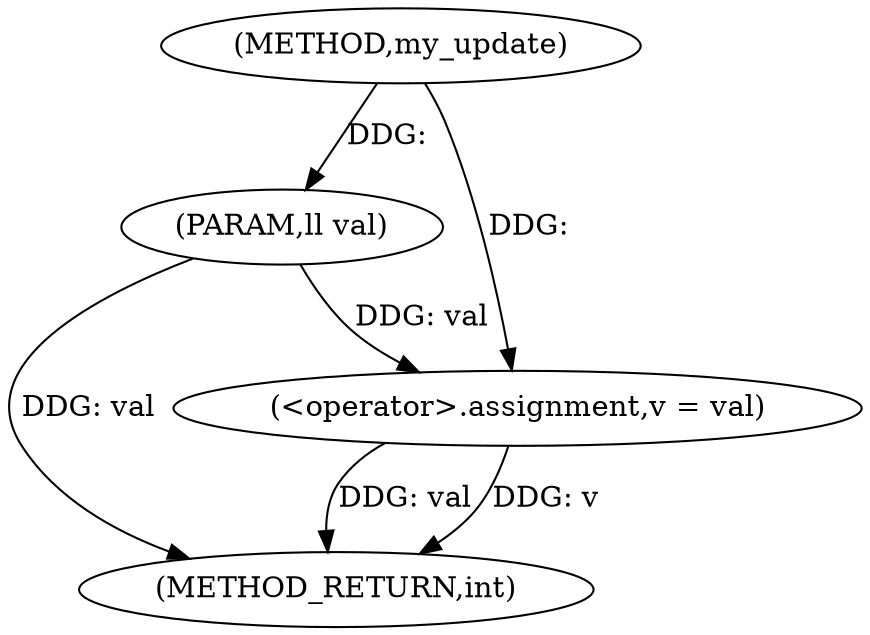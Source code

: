 digraph "my_update" {  
"1001195" [label = "(METHOD,my_update)" ]
"1001201" [label = "(METHOD_RETURN,int)" ]
"1001196" [label = "(PARAM,ll val)" ]
"1001198" [label = "(<operator>.assignment,v = val)" ]
  "1001196" -> "1001201"  [ label = "DDG: val"] 
  "1001198" -> "1001201"  [ label = "DDG: val"] 
  "1001198" -> "1001201"  [ label = "DDG: v"] 
  "1001195" -> "1001196"  [ label = "DDG: "] 
  "1001196" -> "1001198"  [ label = "DDG: val"] 
  "1001195" -> "1001198"  [ label = "DDG: "] 
}
